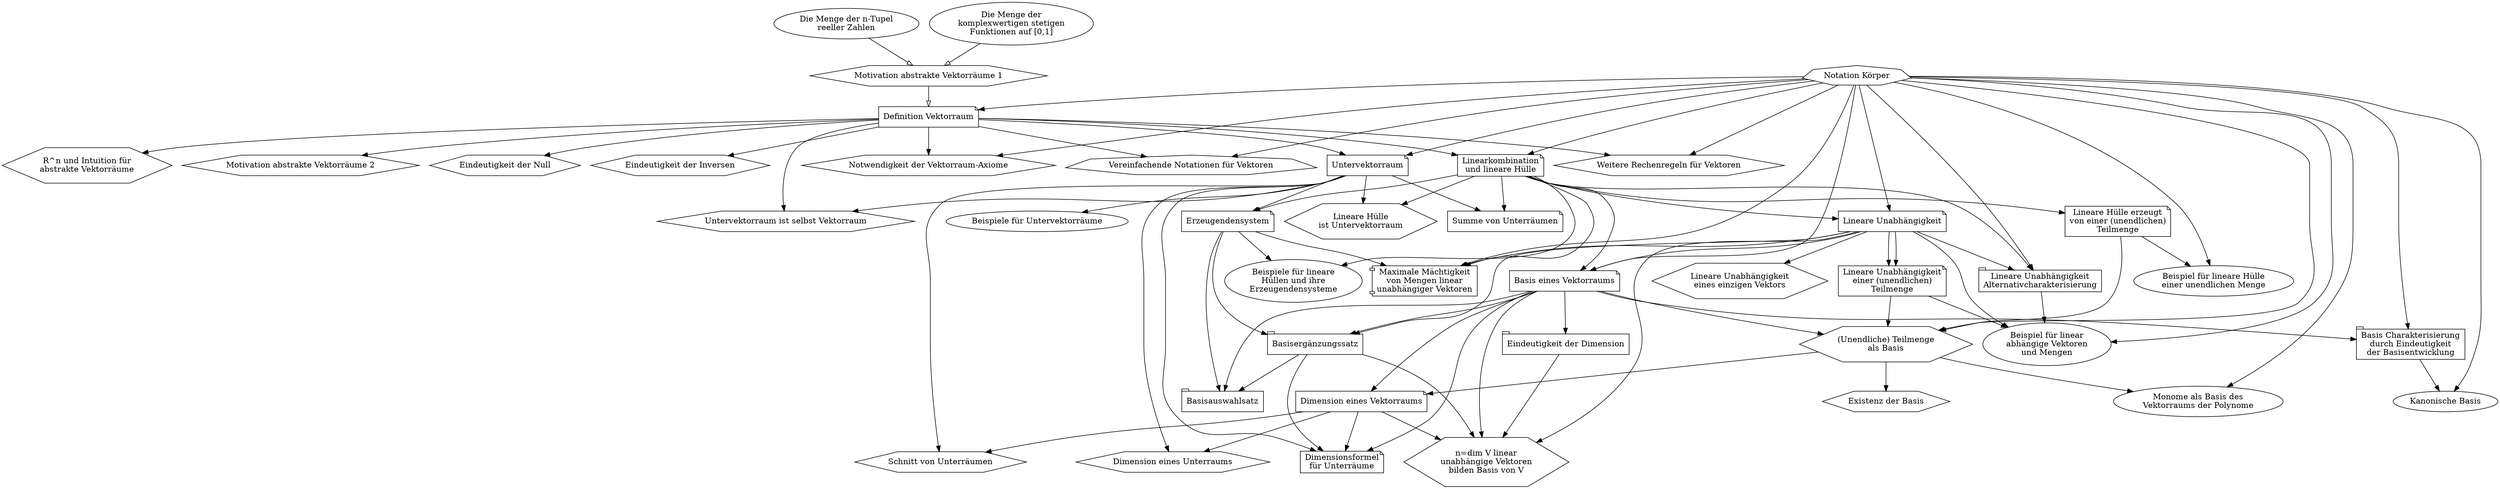 











digraph G {
n1_1[label="Die Menge der n-Tupel\nreeller Zahlen", shape=ellipse]
n1_2[label="Die Menge der\nkomplexwertigen stetigen\nFunktionen auf [0,1]", shape=ellipse]
n1_3[label="Motivation abstrakte Vektorräume 1", shape=hexagon]
n1_4[label="Notation Körper", shape=septagon]
n1_5[label="Definition Vektorraum", shape=note]
n1_6[label="Motivation abstrakte Vektorräume 2", shape=hexagon]
n1_7[label="Eindeutigkeit der Null", shape=hexagon]
n1_8[label="Eindeutigkeit der Inversen", shape=hexagon]
n1_9[label="Weitere Rechenregeln für Vektoren", shape=hexagon]
n1_10[label="Notwendigkeit der Vektorraum-Axiome", shape=hexagon]
n1_11[label="Vereinfachende Notationen für Vektoren", shape=septagon]
n1_12[label="Untervektorraum", shape=note]
n1_13[label="Untervektorraum ist selbst Vektorraum", shape=hexagon]
n1_14[label="Beispiele für Untervektorräume", shape=ellipse]
n1_15[label="R^n und Intuition für\nabstrakte Vektorräume", shape=hexagon]
n1_16[label="Linearkombination\nund lineare Hülle", shape=note]
n1_17[label="Lineare Hülle\nist Untervektorraum", shape=hexagon]
n1_18[label="Erzeugendensystem", shape=note]
n1_19[label="Beispiele für lineare\nHüllen und ihre\nErzeugendensysteme", shape=ellipse]
n1_20[label="Lineare Hülle erzeugt\nvon einer (unendlichen)\nTeilmenge", shape=note]
n1_21[label="Beispiel für lineare Hülle\neiner unendlichen Menge", shape=ellipse]
n1_22[label="Lineare Unabhängigkeit", shape=note]
n1_23[label="Lineare Unabhängigkeit\neines einzigen Vektors", shape=hexagon]
n1_24[label="Lineare Unabhängigkeit\nAlternativcharakterisierung", shape=tab]
n1_25[label="Lineare Unabhängigkeit\neiner (unendlichen)\nTeilmenge", shape=note]
n1_26[label="Beispiel für linear\nabhängige Vektoren\nund Mengen", shape=ellipse]
n1_27[label="Basis eines Vektorraums", shape=note]
n1_28[label="Basis Charakterisierung\ndurch Eindeutigkeit\nder Basisentwicklung", shape=tab]
n1_29[label="Kanonische Basis", shape=ellipse]
n1_30[label="(Unendliche) Teilmenge\nals Basis", shape=hexagon]
n1_31[label="Monome als Basis des\nVektorraums der Polynome", shape=ellipse]
n1_32[label="Existenz der Basis", shape=hexagon]
n1_33[label="Eindeutigkeit der Dimension", shape=tab]
n1_34[label="Dimension eines Vektorraums", shape=note]
n1_35[label="Maximale Mächtigkeit\nvon Mengen linear\nunabhängiger Vektoren", shape=component]
n1_36[label="Basisergänzungssatz", shape=tab]
n1_37[label="Basisauswahlsatz", shape=tab]
n1_38[label="n=dim V linear\nunabhängige Vektoren\nbilden Basis von V", shape=hexagon]
n1_39[label="Dimension eines Unterraums", shape=hexagon]
n1_40[label="Schnitt von Unterräumen", shape=hexagon]
n1_41[label="Summe von Unterräumen", shape=note]
n1_42[label="Dimensionsformel\nfür Unterräume", shape=note]



n1_1->n1_3 [arrowhead=onormal]
n1_2->n1_3 [arrowhead=onormal]
n1_3->n1_5 [arrowhead=onormal]
n1_4->n1_5 [arrowhead=normal]
n1_5->n1_6 [arrowhead=normal]
n1_5->n1_7 [arrowhead=normal]
n1_5->n1_8 [arrowhead=normal]
n1_4->n1_9 [arrowhead=normal]
n1_5->n1_9 [arrowhead=normal]
n1_5->n1_10 [arrowhead=normal]
n1_4->n1_10 [arrowhead=normal]
n1_4->n1_11 [arrowhead=normal]
n1_5->n1_11 [arrowhead=normal]
n1_4->n1_12 [arrowhead=normal]
n1_5->n1_12 [arrowhead=normal]
n1_5->n1_13 [arrowhead=normal]
n1_12->n1_13 [arrowhead=normal]
n1_12->n1_14 [arrowhead=normal]
n1_5->n1_15 [arrowhead=normal]
n1_4->n1_16 [arrowhead=normal]
n1_5->n1_16 [arrowhead=normal]
n1_16->n1_17 [arrowhead=normal]
n1_12->n1_17 [arrowhead=normal]
n1_12->n1_18 [arrowhead=normal]
n1_16->n1_18 [arrowhead=normal]
n1_16->n1_19 [arrowhead=normal]
n1_18->n1_19 [arrowhead=normal]
n1_16->n1_20 [arrowhead=normal]
n1_4->n1_21 [arrowhead=normal]
n1_20->n1_21 [arrowhead=normal]
n1_4->n1_22 [arrowhead=normal]
n1_16->n1_22 [arrowhead=normal]
n1_22->n1_23 [arrowhead=normal]
n1_4->n1_24 [arrowhead=normal]
n1_16->n1_24 [arrowhead=normal]
n1_22->n1_24 [arrowhead=normal]
n1_22->n1_25 [arrowhead=normal]
n1_22->n1_25 [arrowhead=normal]
n1_24->n1_26 [arrowhead=normal]
n1_25->n1_26 [arrowhead=normal]
n1_22->n1_26 [arrowhead=normal]
n1_4->n1_26 [arrowhead=normal]
n1_4->n1_27 [arrowhead=normal]
n1_16->n1_27 [arrowhead=normal]
n1_22->n1_27 [arrowhead=normal]
n1_4->n1_28 [arrowhead=normal]
n1_27->n1_28 [arrowhead=normal]
n1_28->n1_29 [arrowhead=normal]
n1_4->n1_29 [arrowhead=normal]
n1_27->n1_30 [arrowhead=normal]
n1_4->n1_30 [arrowhead=normal]
n1_25->n1_30 [arrowhead=normal]
n1_20->n1_30 [arrowhead=normal]
n1_30->n1_31 [arrowhead=normal]
n1_4->n1_31 [arrowhead=normal]
n1_30->n1_32 [arrowhead=normal]
n1_27->n1_33 [arrowhead=normal]
n1_27->n1_34 [arrowhead=normal]
n1_30->n1_34 [arrowhead=normal]
n1_16->n1_35 [arrowhead=normal]
n1_18->n1_35 [arrowhead=normal]
n1_22->n1_35 [arrowhead=normal]
n1_4->n1_35 [arrowhead=normal]
n1_22->n1_36 [arrowhead=normal]
n1_18->n1_36 [arrowhead=normal]
n1_27->n1_36 [arrowhead=normal]
n1_27->n1_37 [arrowhead=normal]
n1_18->n1_37 [arrowhead=normal]
n1_36->n1_37 [arrowhead=normal]
n1_22->n1_38 [arrowhead=normal]
n1_27->n1_38 [arrowhead=normal]
n1_33->n1_38 [arrowhead=normal]
n1_36->n1_38 [arrowhead=normal]
n1_34->n1_38 [arrowhead=normal]
n1_34->n1_39 [arrowhead=normal]
n1_12->n1_39 [arrowhead=normal]
n1_34->n1_40 [arrowhead=normal]
n1_12->n1_40 [arrowhead=normal]
n1_12->n1_41 [arrowhead=normal]
n1_16->n1_41 [arrowhead=normal]
n1_12->n1_42 [arrowhead=normal]
n1_34->n1_42 [arrowhead=normal]
n1_36->n1_42 [arrowhead=normal]
n1_27->n1_42 [arrowhead=normal]

}